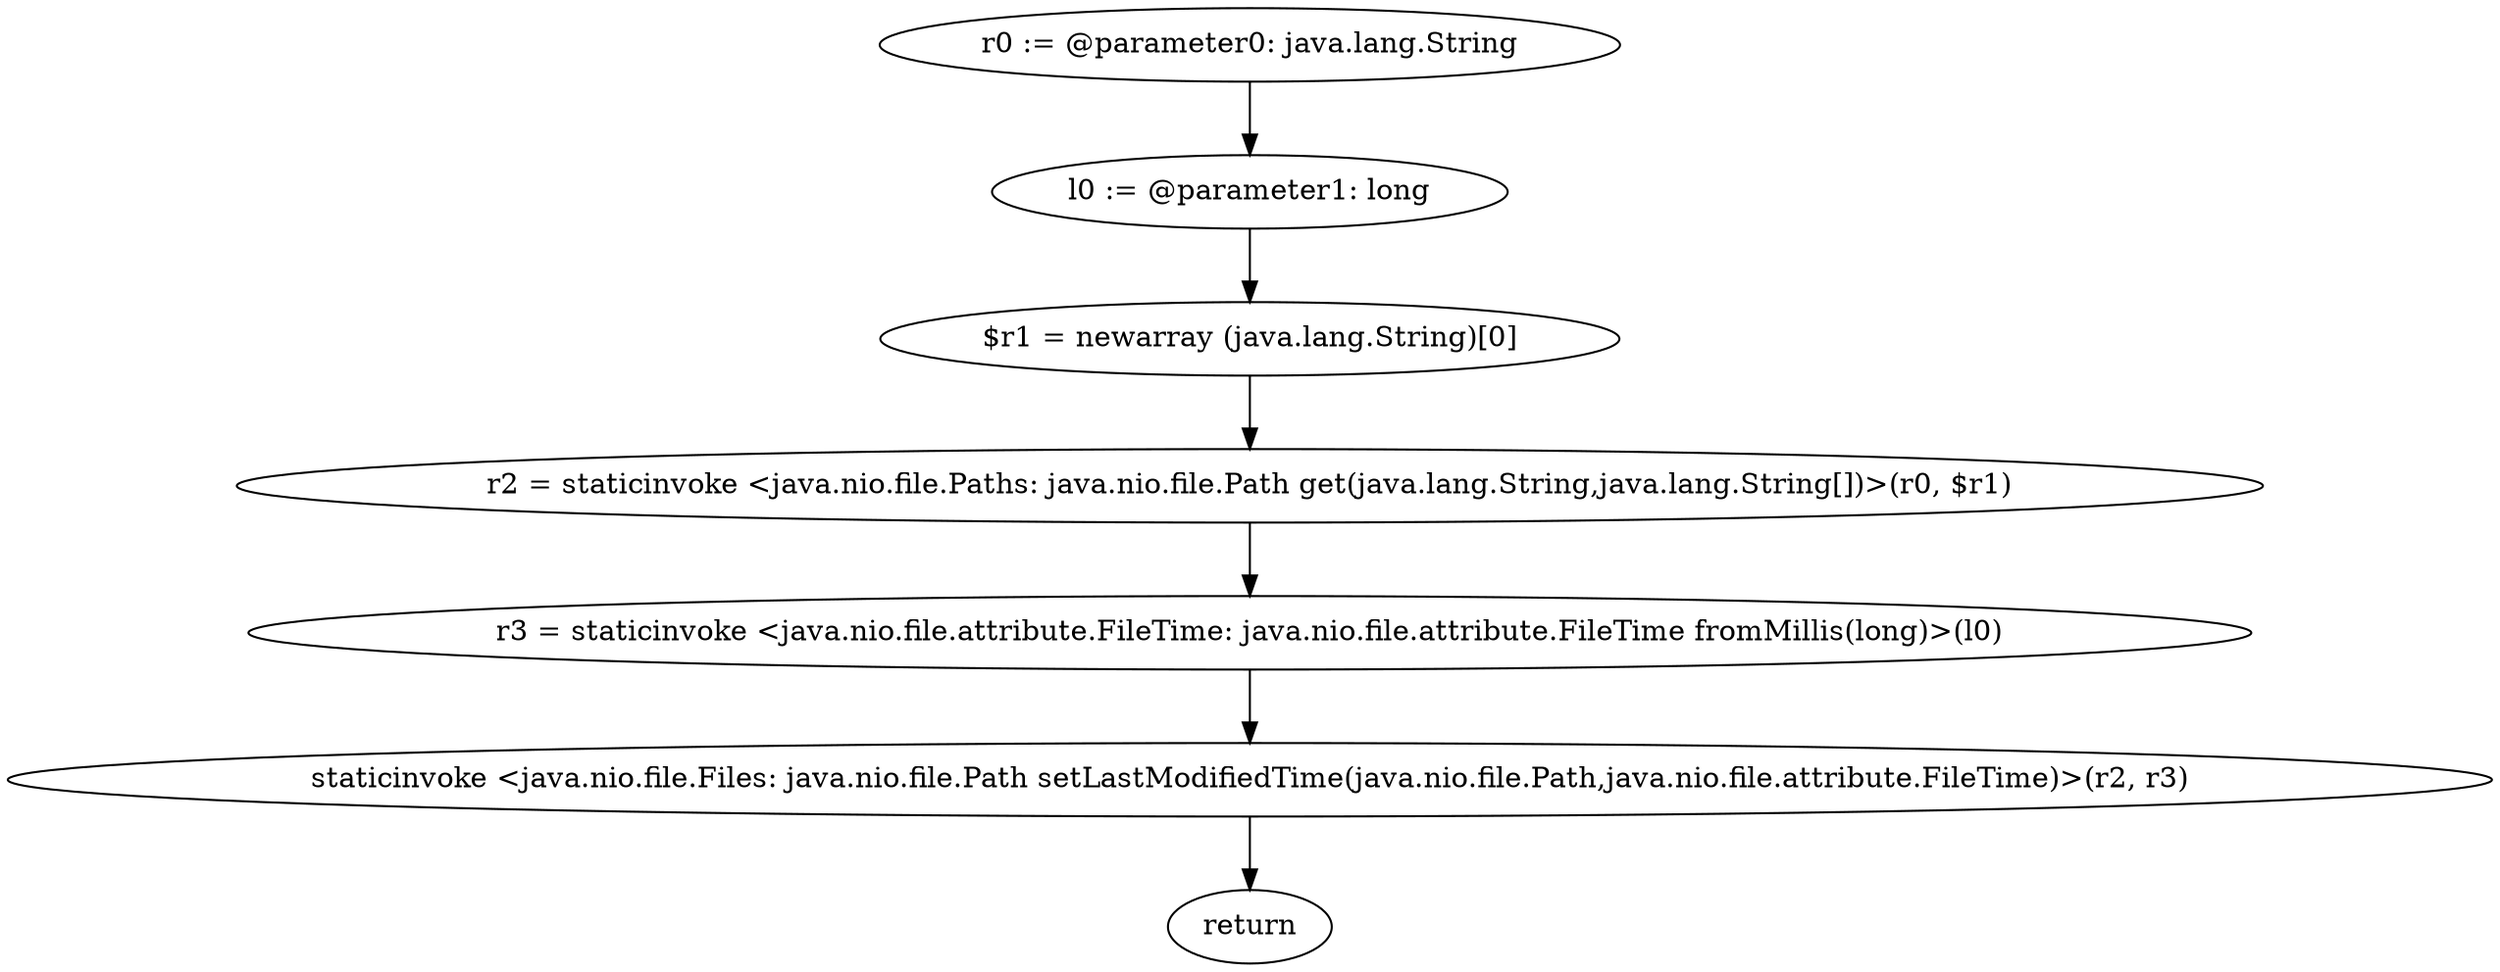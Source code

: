 digraph "unitGraph" {
    "r0 := @parameter0: java.lang.String"
    "l0 := @parameter1: long"
    "$r1 = newarray (java.lang.String)[0]"
    "r2 = staticinvoke <java.nio.file.Paths: java.nio.file.Path get(java.lang.String,java.lang.String[])>(r0, $r1)"
    "r3 = staticinvoke <java.nio.file.attribute.FileTime: java.nio.file.attribute.FileTime fromMillis(long)>(l0)"
    "staticinvoke <java.nio.file.Files: java.nio.file.Path setLastModifiedTime(java.nio.file.Path,java.nio.file.attribute.FileTime)>(r2, r3)"
    "return"
    "r0 := @parameter0: java.lang.String"->"l0 := @parameter1: long";
    "l0 := @parameter1: long"->"$r1 = newarray (java.lang.String)[0]";
    "$r1 = newarray (java.lang.String)[0]"->"r2 = staticinvoke <java.nio.file.Paths: java.nio.file.Path get(java.lang.String,java.lang.String[])>(r0, $r1)";
    "r2 = staticinvoke <java.nio.file.Paths: java.nio.file.Path get(java.lang.String,java.lang.String[])>(r0, $r1)"->"r3 = staticinvoke <java.nio.file.attribute.FileTime: java.nio.file.attribute.FileTime fromMillis(long)>(l0)";
    "r3 = staticinvoke <java.nio.file.attribute.FileTime: java.nio.file.attribute.FileTime fromMillis(long)>(l0)"->"staticinvoke <java.nio.file.Files: java.nio.file.Path setLastModifiedTime(java.nio.file.Path,java.nio.file.attribute.FileTime)>(r2, r3)";
    "staticinvoke <java.nio.file.Files: java.nio.file.Path setLastModifiedTime(java.nio.file.Path,java.nio.file.attribute.FileTime)>(r2, r3)"->"return";
}
